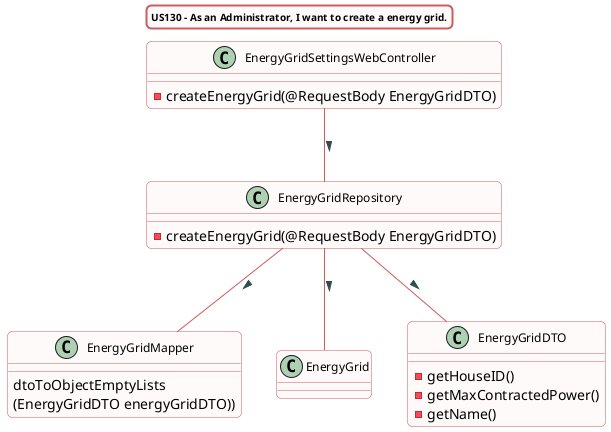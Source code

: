 @startuml

title US130 - As an Administrator, I want to create a energy grid.
skinparam titleBorderRoundCorner 10
skinparam titleBorderThickness 2
skinparam titleBorderColor indianred
skinparam titleBackgroundColor Snow
skinparam FontName quicksand
skinparam titleFontSize 10
skinparam roundcorner 10


skinparam class {
 BorderColor indianred
 BackgroundColor indianred
 BackgroundColor Snow
  roundcorner 10
  ArrowFontName Verdana
  ArrowColor indianred
  ArrowFontColor darkslategrey
  FontSize 12
}


class EnergyGridSettingsWebController
class EnergyGridRepository
class EnergyGridMapper
class EnergyGrid
class EnergyGridDTO


EnergyGridSettingsWebController -- EnergyGridRepository : >
EnergyGridRepository -- EnergyGridMapper : >
EnergyGridRepository -- EnergyGrid : >
EnergyGridRepository -- EnergyGridDTO : >

class EnergyGridSettingsWebController{
-createEnergyGrid(@RequestBody EnergyGridDTO)
}

class EnergyGridRepository{
-createEnergyGrid(@RequestBody EnergyGridDTO)
}

class EnergyGridMapper{
dtoToObjectEmptyLists\n(EnergyGridDTO energyGridDTO))
}

class EnergyGridDTO{
-getHouseID()
-getMaxContractedPower()
-getName()
}

@enduml